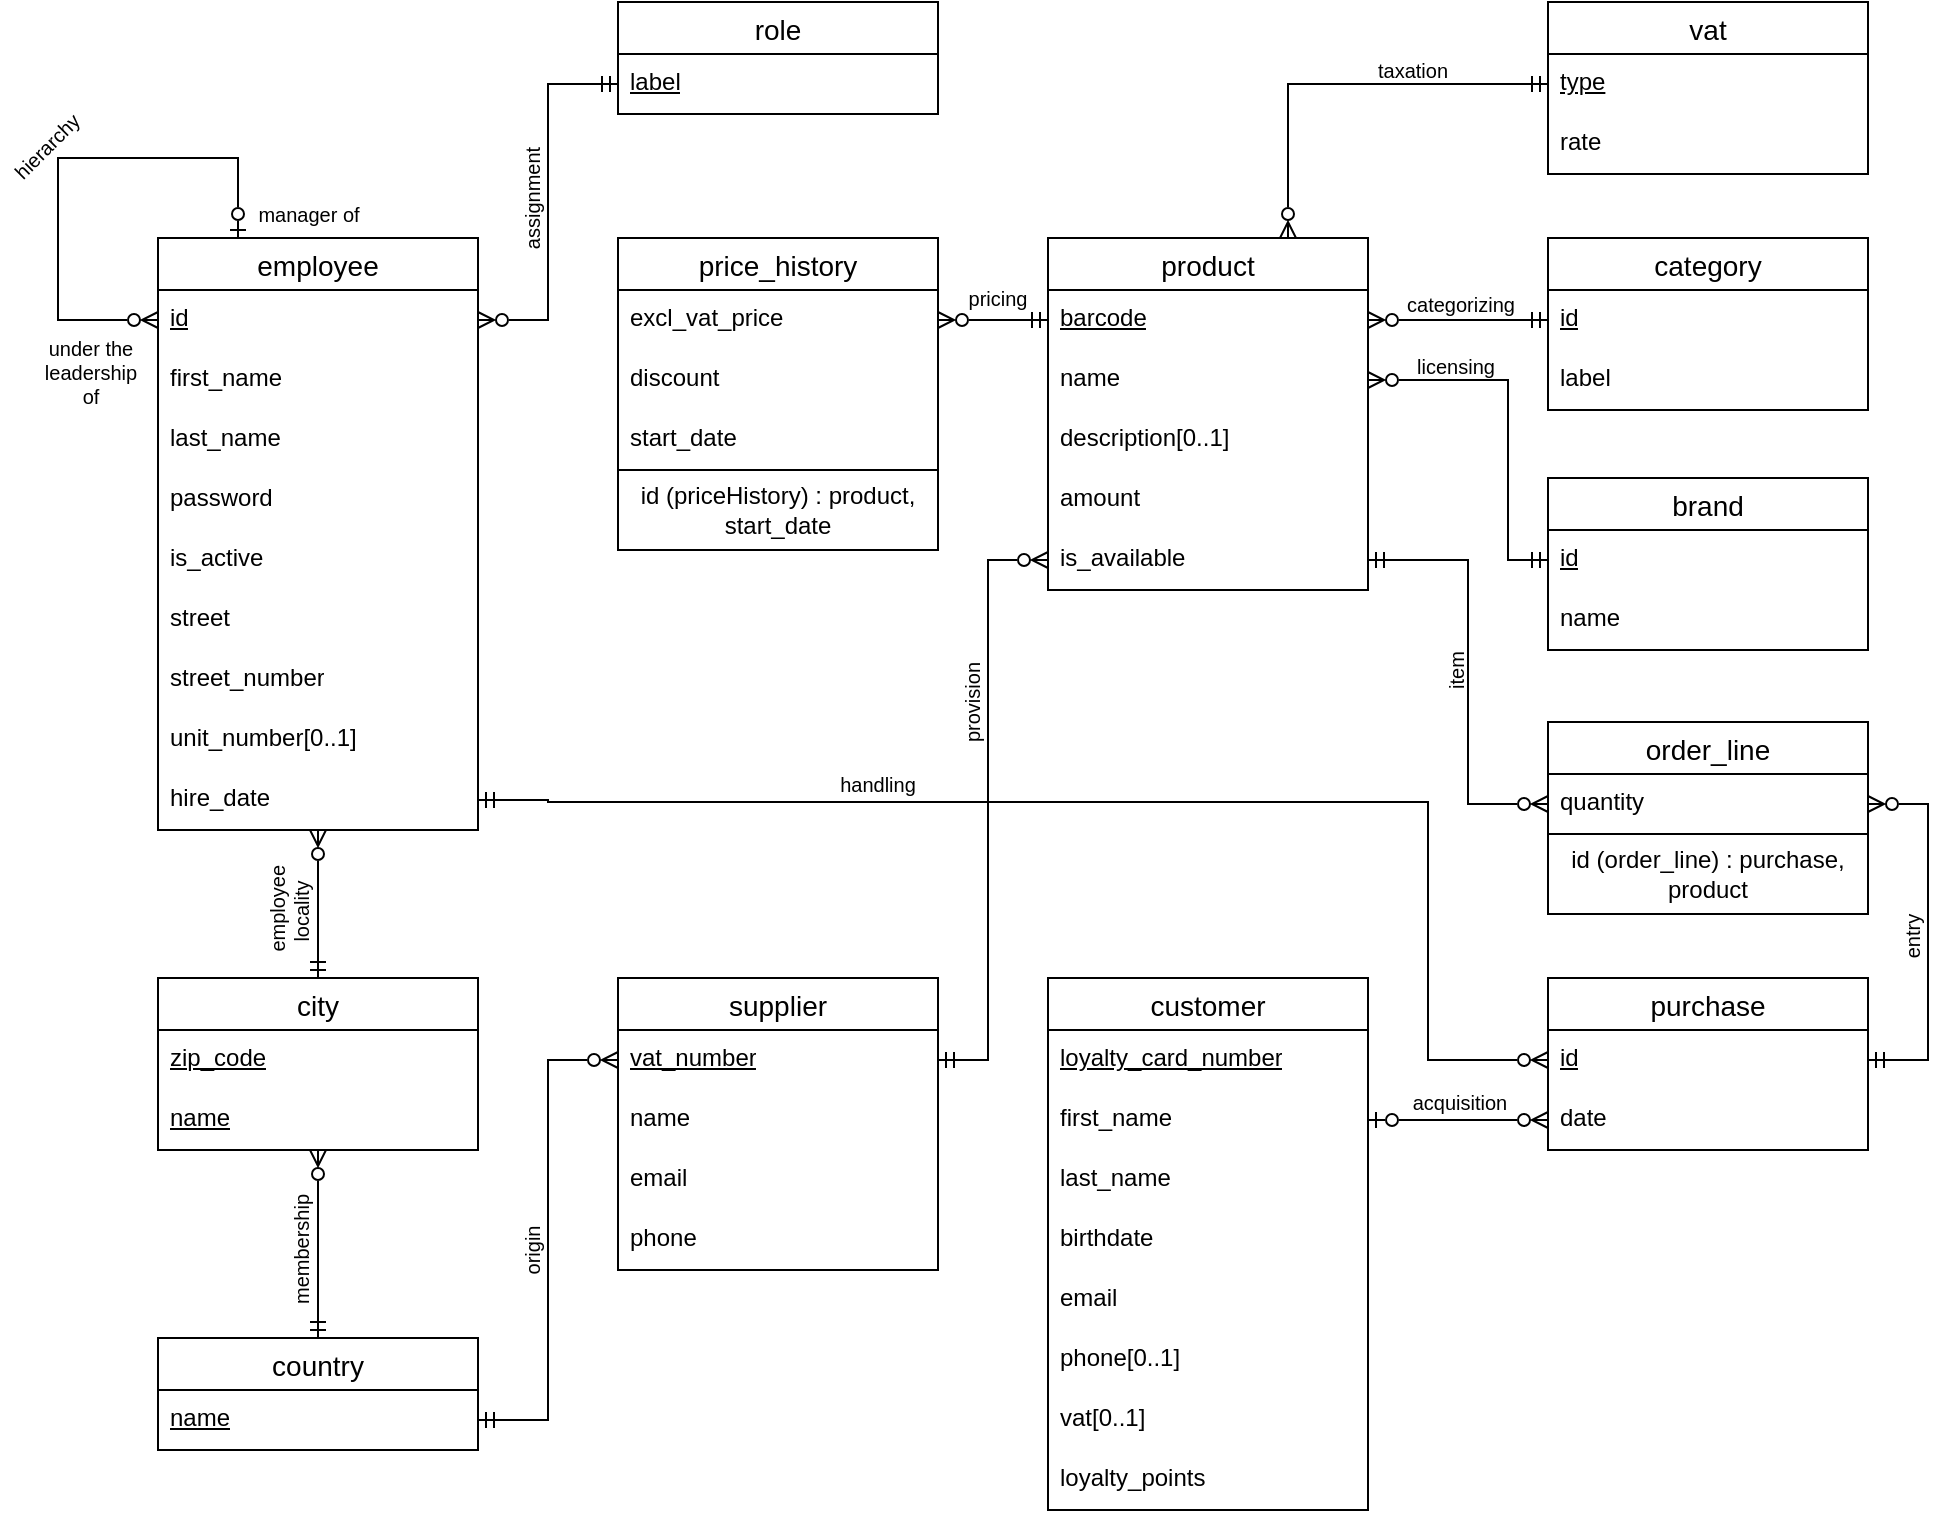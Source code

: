 <mxfile version="26.1.1">
  <diagram name="Page-1" id="KWOimu77VMeg4pdiOKhi">
    <mxGraphModel dx="1935" dy="679" grid="1" gridSize="10" guides="1" tooltips="1" connect="1" arrows="1" fold="1" page="1" pageScale="1" pageWidth="850" pageHeight="1100" math="0" shadow="0">
      <root>
        <mxCell id="0" />
        <mxCell id="1" parent="0" />
        <mxCell id="eKYF488PRIwVj6qgCMkd-55" style="edgeStyle=orthogonalEdgeStyle;rounded=0;orthogonalLoop=1;jettySize=auto;html=1;exitX=1;exitY=0.5;exitDx=0;exitDy=0;entryX=0;entryY=0.5;entryDx=0;entryDy=0;startArrow=ERmandOne;startFill=0;endArrow=ERzeroToMany;endFill=0;" parent="1" source="QZr-z11k4kutJhDiOuYp-26" target="eKYF488PRIwVj6qgCMkd-30" edge="1">
          <mxGeometry relative="1" as="geometry">
            <Array as="points">
              <mxPoint x="-300" y="519" />
              <mxPoint x="-300" y="520" />
              <mxPoint x="140" y="520" />
              <mxPoint x="140" y="649" />
            </Array>
          </mxGeometry>
        </mxCell>
        <mxCell id="mwfjOEjG_0USMS4IyQ6j-1" value="employee" style="swimlane;fontStyle=0;childLayout=stackLayout;horizontal=1;startSize=26;horizontalStack=0;resizeParent=1;resizeParentMax=0;resizeLast=0;collapsible=1;marginBottom=0;align=center;fontSize=14;" parent="1" vertex="1">
          <mxGeometry x="-495" y="238" width="160" height="296" as="geometry" />
        </mxCell>
        <mxCell id="uZW9Lm77zSu4P6S-FU0z-5" style="edgeStyle=orthogonalEdgeStyle;rounded=0;orthogonalLoop=1;jettySize=auto;html=1;exitX=0;exitY=0.5;exitDx=0;exitDy=0;entryX=0.25;entryY=0;entryDx=0;entryDy=0;endArrow=ERzeroToOne;endFill=0;startArrow=ERzeroToMany;startFill=0;" parent="mwfjOEjG_0USMS4IyQ6j-1" source="mwfjOEjG_0USMS4IyQ6j-2" target="mwfjOEjG_0USMS4IyQ6j-1" edge="1">
          <mxGeometry relative="1" as="geometry">
            <Array as="points">
              <mxPoint x="-50" y="41" />
              <mxPoint x="-50" y="-40" />
              <mxPoint x="40" y="-40" />
            </Array>
          </mxGeometry>
        </mxCell>
        <mxCell id="mwfjOEjG_0USMS4IyQ6j-2" value="&lt;u&gt;id&lt;/u&gt;" style="text;strokeColor=none;fillColor=none;spacingLeft=4;spacingRight=4;overflow=hidden;rotatable=0;points=[[0,0.5],[1,0.5]];portConstraint=eastwest;fontSize=12;whiteSpace=wrap;html=1;" parent="mwfjOEjG_0USMS4IyQ6j-1" vertex="1">
          <mxGeometry y="26" width="160" height="30" as="geometry" />
        </mxCell>
        <mxCell id="mwfjOEjG_0USMS4IyQ6j-3" value="first_name" style="text;strokeColor=none;fillColor=none;spacingLeft=4;spacingRight=4;overflow=hidden;rotatable=0;points=[[0,0.5],[1,0.5]];portConstraint=eastwest;fontSize=12;whiteSpace=wrap;html=1;" parent="mwfjOEjG_0USMS4IyQ6j-1" vertex="1">
          <mxGeometry y="56" width="160" height="30" as="geometry" />
        </mxCell>
        <mxCell id="mwfjOEjG_0USMS4IyQ6j-4" value="last_name" style="text;strokeColor=none;fillColor=none;spacingLeft=4;spacingRight=4;overflow=hidden;rotatable=0;points=[[0,0.5],[1,0.5]];portConstraint=eastwest;fontSize=12;whiteSpace=wrap;html=1;" parent="mwfjOEjG_0USMS4IyQ6j-1" vertex="1">
          <mxGeometry y="86" width="160" height="30" as="geometry" />
        </mxCell>
        <mxCell id="mwfjOEjG_0USMS4IyQ6j-5" value="password" style="text;strokeColor=none;fillColor=none;spacingLeft=4;spacingRight=4;overflow=hidden;rotatable=0;points=[[0,0.5],[1,0.5]];portConstraint=eastwest;fontSize=12;whiteSpace=wrap;html=1;" parent="mwfjOEjG_0USMS4IyQ6j-1" vertex="1">
          <mxGeometry y="116" width="160" height="30" as="geometry" />
        </mxCell>
        <mxCell id="6Zg9UEUeM55eOvDkya7G-3" value="is_active" style="text;strokeColor=none;fillColor=none;spacingLeft=4;spacingRight=4;overflow=hidden;rotatable=0;points=[[0,0.5],[1,0.5]];portConstraint=eastwest;fontSize=12;whiteSpace=wrap;html=1;" parent="mwfjOEjG_0USMS4IyQ6j-1" vertex="1">
          <mxGeometry y="146" width="160" height="30" as="geometry" />
        </mxCell>
        <mxCell id="QZr-z11k4kutJhDiOuYp-19" value="street" style="text;strokeColor=none;fillColor=none;spacingLeft=4;spacingRight=4;overflow=hidden;rotatable=0;points=[[0,0.5],[1,0.5]];portConstraint=eastwest;fontSize=12;whiteSpace=wrap;html=1;" parent="mwfjOEjG_0USMS4IyQ6j-1" vertex="1">
          <mxGeometry y="176" width="160" height="30" as="geometry" />
        </mxCell>
        <mxCell id="QZr-z11k4kutJhDiOuYp-20" value="street_number" style="text;strokeColor=none;fillColor=none;spacingLeft=4;spacingRight=4;overflow=hidden;rotatable=0;points=[[0,0.5],[1,0.5]];portConstraint=eastwest;fontSize=12;whiteSpace=wrap;html=1;" parent="mwfjOEjG_0USMS4IyQ6j-1" vertex="1">
          <mxGeometry y="206" width="160" height="30" as="geometry" />
        </mxCell>
        <mxCell id="QZr-z11k4kutJhDiOuYp-21" value="unit_number[0..1]" style="text;strokeColor=none;fillColor=none;spacingLeft=4;spacingRight=4;overflow=hidden;rotatable=0;points=[[0,0.5],[1,0.5]];portConstraint=eastwest;fontSize=12;whiteSpace=wrap;html=1;" parent="mwfjOEjG_0USMS4IyQ6j-1" vertex="1">
          <mxGeometry y="236" width="160" height="30" as="geometry" />
        </mxCell>
        <mxCell id="QZr-z11k4kutJhDiOuYp-26" value="hire_date" style="text;strokeColor=none;fillColor=none;spacingLeft=4;spacingRight=4;overflow=hidden;rotatable=0;points=[[0,0.5],[1,0.5]];portConstraint=eastwest;fontSize=12;whiteSpace=wrap;html=1;" parent="mwfjOEjG_0USMS4IyQ6j-1" vertex="1">
          <mxGeometry y="266" width="160" height="30" as="geometry" />
        </mxCell>
        <mxCell id="mwfjOEjG_0USMS4IyQ6j-6" value="product" style="swimlane;fontStyle=0;childLayout=stackLayout;horizontal=1;startSize=26;horizontalStack=0;resizeParent=1;resizeParentMax=0;resizeLast=0;collapsible=1;marginBottom=0;align=center;fontSize=14;" parent="1" vertex="1">
          <mxGeometry x="-50" y="238" width="160" height="176" as="geometry" />
        </mxCell>
        <mxCell id="mwfjOEjG_0USMS4IyQ6j-7" value="&lt;u&gt;barcode&lt;/u&gt;" style="text;strokeColor=none;fillColor=none;spacingLeft=4;spacingRight=4;overflow=hidden;rotatable=0;points=[[0,0.5],[1,0.5]];portConstraint=eastwest;fontSize=12;whiteSpace=wrap;html=1;" parent="mwfjOEjG_0USMS4IyQ6j-6" vertex="1">
          <mxGeometry y="26" width="160" height="30" as="geometry" />
        </mxCell>
        <mxCell id="mwfjOEjG_0USMS4IyQ6j-8" value="name" style="text;strokeColor=none;fillColor=none;spacingLeft=4;spacingRight=4;overflow=hidden;rotatable=0;points=[[0,0.5],[1,0.5]];portConstraint=eastwest;fontSize=12;whiteSpace=wrap;html=1;" parent="mwfjOEjG_0USMS4IyQ6j-6" vertex="1">
          <mxGeometry y="56" width="160" height="30" as="geometry" />
        </mxCell>
        <mxCell id="6Zg9UEUeM55eOvDkya7G-1" value="description[0..1]" style="text;strokeColor=none;fillColor=none;spacingLeft=4;spacingRight=4;overflow=hidden;rotatable=0;points=[[0,0.5],[1,0.5]];portConstraint=eastwest;fontSize=12;whiteSpace=wrap;html=1;" parent="mwfjOEjG_0USMS4IyQ6j-6" vertex="1">
          <mxGeometry y="86" width="160" height="30" as="geometry" />
        </mxCell>
        <mxCell id="mwfjOEjG_0USMS4IyQ6j-9" value="amount" style="text;strokeColor=none;fillColor=none;spacingLeft=4;spacingRight=4;overflow=hidden;rotatable=0;points=[[0,0.5],[1,0.5]];portConstraint=eastwest;fontSize=12;whiteSpace=wrap;html=1;" parent="mwfjOEjG_0USMS4IyQ6j-6" vertex="1">
          <mxGeometry y="116" width="160" height="30" as="geometry" />
        </mxCell>
        <mxCell id="6Zg9UEUeM55eOvDkya7G-2" value="is_available" style="text;strokeColor=none;fillColor=none;spacingLeft=4;spacingRight=4;overflow=hidden;rotatable=0;points=[[0,0.5],[1,0.5]];portConstraint=eastwest;fontSize=12;whiteSpace=wrap;html=1;" parent="mwfjOEjG_0USMS4IyQ6j-6" vertex="1">
          <mxGeometry y="146" width="160" height="30" as="geometry" />
        </mxCell>
        <mxCell id="mwfjOEjG_0USMS4IyQ6j-19" value="brand" style="swimlane;fontStyle=0;childLayout=stackLayout;horizontal=1;startSize=26;horizontalStack=0;resizeParent=1;resizeParentMax=0;resizeLast=0;collapsible=1;marginBottom=0;align=center;fontSize=14;" parent="1" vertex="1">
          <mxGeometry x="200" y="358" width="160" height="86" as="geometry" />
        </mxCell>
        <mxCell id="mwfjOEjG_0USMS4IyQ6j-20" value="&lt;u&gt;id&lt;/u&gt;" style="text;strokeColor=none;fillColor=none;spacingLeft=4;spacingRight=4;overflow=hidden;rotatable=0;points=[[0,0.5],[1,0.5]];portConstraint=eastwest;fontSize=12;whiteSpace=wrap;html=1;" parent="mwfjOEjG_0USMS4IyQ6j-19" vertex="1">
          <mxGeometry y="26" width="160" height="30" as="geometry" />
        </mxCell>
        <mxCell id="QZr-z11k4kutJhDiOuYp-6" value="name" style="text;strokeColor=none;fillColor=none;spacingLeft=4;spacingRight=4;overflow=hidden;rotatable=0;points=[[0,0.5],[1,0.5]];portConstraint=eastwest;fontSize=12;whiteSpace=wrap;html=1;" parent="mwfjOEjG_0USMS4IyQ6j-19" vertex="1">
          <mxGeometry y="56" width="160" height="30" as="geometry" />
        </mxCell>
        <mxCell id="QZr-z11k4kutJhDiOuYp-2" value="supplier" style="swimlane;fontStyle=0;childLayout=stackLayout;horizontal=1;startSize=26;horizontalStack=0;resizeParent=1;resizeParentMax=0;resizeLast=0;collapsible=1;marginBottom=0;align=center;fontSize=14;" parent="1" vertex="1">
          <mxGeometry x="-265" y="608" width="160" height="146" as="geometry" />
        </mxCell>
        <mxCell id="QZr-z11k4kutJhDiOuYp-3" value="&lt;u&gt;vat_number&lt;/u&gt;" style="text;strokeColor=none;fillColor=none;spacingLeft=4;spacingRight=4;overflow=hidden;rotatable=0;points=[[0,0.5],[1,0.5]];portConstraint=eastwest;fontSize=12;whiteSpace=wrap;html=1;" parent="QZr-z11k4kutJhDiOuYp-2" vertex="1">
          <mxGeometry y="26" width="160" height="30" as="geometry" />
        </mxCell>
        <mxCell id="QZr-z11k4kutJhDiOuYp-7" value="name" style="text;strokeColor=none;fillColor=none;spacingLeft=4;spacingRight=4;overflow=hidden;rotatable=0;points=[[0,0.5],[1,0.5]];portConstraint=eastwest;fontSize=12;whiteSpace=wrap;html=1;" parent="QZr-z11k4kutJhDiOuYp-2" vertex="1">
          <mxGeometry y="56" width="160" height="30" as="geometry" />
        </mxCell>
        <mxCell id="QZr-z11k4kutJhDiOuYp-14" value="email" style="text;strokeColor=none;fillColor=none;spacingLeft=4;spacingRight=4;overflow=hidden;rotatable=0;points=[[0,0.5],[1,0.5]];portConstraint=eastwest;fontSize=12;whiteSpace=wrap;html=1;" parent="QZr-z11k4kutJhDiOuYp-2" vertex="1">
          <mxGeometry y="86" width="160" height="30" as="geometry" />
        </mxCell>
        <mxCell id="QZr-z11k4kutJhDiOuYp-27" value="phone" style="text;strokeColor=none;fillColor=none;spacingLeft=4;spacingRight=4;overflow=hidden;rotatable=0;points=[[0,0.5],[1,0.5]];portConstraint=eastwest;fontSize=12;whiteSpace=wrap;html=1;" parent="QZr-z11k4kutJhDiOuYp-2" vertex="1">
          <mxGeometry y="116" width="160" height="30" as="geometry" />
        </mxCell>
        <mxCell id="eKYF488PRIwVj6qgCMkd-42" style="edgeStyle=orthogonalEdgeStyle;rounded=0;orthogonalLoop=1;jettySize=auto;html=1;exitX=0.5;exitY=0;exitDx=0;exitDy=0;endArrow=ERzeroToMany;endFill=0;startArrow=ERmandOne;startFill=0;" parent="1" source="QZr-z11k4kutJhDiOuYp-15" target="mwfjOEjG_0USMS4IyQ6j-1" edge="1">
          <mxGeometry relative="1" as="geometry" />
        </mxCell>
        <mxCell id="QZr-z11k4kutJhDiOuYp-15" value="city" style="swimlane;fontStyle=0;childLayout=stackLayout;horizontal=1;startSize=26;horizontalStack=0;resizeParent=1;resizeParentMax=0;resizeLast=0;collapsible=1;marginBottom=0;align=center;fontSize=14;" parent="1" vertex="1">
          <mxGeometry x="-495" y="608" width="160" height="86" as="geometry" />
        </mxCell>
        <mxCell id="QZr-z11k4kutJhDiOuYp-16" value="&lt;u&gt;zip_code&lt;/u&gt;" style="text;strokeColor=none;fillColor=none;spacingLeft=4;spacingRight=4;overflow=hidden;rotatable=0;points=[[0,0.5],[1,0.5]];portConstraint=eastwest;fontSize=12;whiteSpace=wrap;html=1;" parent="QZr-z11k4kutJhDiOuYp-15" vertex="1">
          <mxGeometry y="26" width="160" height="30" as="geometry" />
        </mxCell>
        <mxCell id="QZr-z11k4kutJhDiOuYp-17" value="&lt;u&gt;name&lt;/u&gt;" style="text;strokeColor=none;fillColor=none;spacingLeft=4;spacingRight=4;overflow=hidden;rotatable=0;points=[[0,0.5],[1,0.5]];portConstraint=eastwest;fontSize=12;whiteSpace=wrap;html=1;" parent="QZr-z11k4kutJhDiOuYp-15" vertex="1">
          <mxGeometry y="56" width="160" height="30" as="geometry" />
        </mxCell>
        <mxCell id="eKYF488PRIwVj6qgCMkd-43" style="edgeStyle=orthogonalEdgeStyle;rounded=0;orthogonalLoop=1;jettySize=auto;html=1;exitX=0.5;exitY=0;exitDx=0;exitDy=0;endArrow=ERzeroToMany;endFill=0;startArrow=ERmandOne;startFill=0;" parent="1" source="QZr-z11k4kutJhDiOuYp-22" target="QZr-z11k4kutJhDiOuYp-15" edge="1">
          <mxGeometry relative="1" as="geometry" />
        </mxCell>
        <mxCell id="QZr-z11k4kutJhDiOuYp-22" value="country" style="swimlane;fontStyle=0;childLayout=stackLayout;horizontal=1;startSize=26;horizontalStack=0;resizeParent=1;resizeParentMax=0;resizeLast=0;collapsible=1;marginBottom=0;align=center;fontSize=14;" parent="1" vertex="1">
          <mxGeometry x="-495" y="788" width="160" height="56" as="geometry" />
        </mxCell>
        <mxCell id="QZr-z11k4kutJhDiOuYp-23" value="&lt;u&gt;name&lt;/u&gt;" style="text;strokeColor=none;fillColor=none;spacingLeft=4;spacingRight=4;overflow=hidden;rotatable=0;points=[[0,0.5],[1,0.5]];portConstraint=eastwest;fontSize=12;whiteSpace=wrap;html=1;" parent="QZr-z11k4kutJhDiOuYp-22" vertex="1">
          <mxGeometry y="26" width="160" height="30" as="geometry" />
        </mxCell>
        <mxCell id="eKYF488PRIwVj6qgCMkd-2" value="price_history" style="swimlane;fontStyle=0;childLayout=stackLayout;horizontal=1;startSize=26;horizontalStack=0;resizeParent=1;resizeParentMax=0;resizeLast=0;collapsible=1;marginBottom=0;align=center;fontSize=14;" parent="1" vertex="1">
          <mxGeometry x="-265" y="238" width="160" height="156" as="geometry" />
        </mxCell>
        <mxCell id="eKYF488PRIwVj6qgCMkd-4" value="excl_vat_price" style="text;strokeColor=none;fillColor=none;spacingLeft=4;spacingRight=4;overflow=hidden;rotatable=0;points=[[0,0.5],[1,0.5]];portConstraint=eastwest;fontSize=12;whiteSpace=wrap;html=1;" parent="eKYF488PRIwVj6qgCMkd-2" vertex="1">
          <mxGeometry y="26" width="160" height="30" as="geometry" />
        </mxCell>
        <mxCell id="eKYF488PRIwVj6qgCMkd-18" value="discount" style="text;strokeColor=none;fillColor=none;spacingLeft=4;spacingRight=4;overflow=hidden;rotatable=0;points=[[0,0.5],[1,0.5]];portConstraint=eastwest;fontSize=12;whiteSpace=wrap;html=1;" parent="eKYF488PRIwVj6qgCMkd-2" vertex="1">
          <mxGeometry y="56" width="160" height="30" as="geometry" />
        </mxCell>
        <mxCell id="eKYF488PRIwVj6qgCMkd-11" value="start_date" style="text;strokeColor=none;fillColor=none;spacingLeft=4;spacingRight=4;overflow=hidden;rotatable=0;points=[[0,0.5],[1,0.5]];portConstraint=eastwest;fontSize=12;whiteSpace=wrap;html=1;" parent="eKYF488PRIwVj6qgCMkd-2" vertex="1">
          <mxGeometry y="86" width="160" height="30" as="geometry" />
        </mxCell>
        <mxCell id="eKYF488PRIwVj6qgCMkd-10" value="id (priceHistory) : product, start_date" style="whiteSpace=wrap;html=1;align=center;" parent="eKYF488PRIwVj6qgCMkd-2" vertex="1">
          <mxGeometry y="116" width="160" height="40" as="geometry" />
        </mxCell>
        <mxCell id="eKYF488PRIwVj6qgCMkd-20" value="customer" style="swimlane;fontStyle=0;childLayout=stackLayout;horizontal=1;startSize=26;horizontalStack=0;resizeParent=1;resizeParentMax=0;resizeLast=0;collapsible=1;marginBottom=0;align=center;fontSize=14;" parent="1" vertex="1">
          <mxGeometry x="-50" y="608" width="160" height="266" as="geometry" />
        </mxCell>
        <mxCell id="eKYF488PRIwVj6qgCMkd-21" value="&lt;u&gt;loyalty_card_number&lt;/u&gt;" style="text;strokeColor=none;fillColor=none;spacingLeft=4;spacingRight=4;overflow=hidden;rotatable=0;points=[[0,0.5],[1,0.5]];portConstraint=eastwest;fontSize=12;whiteSpace=wrap;html=1;" parent="eKYF488PRIwVj6qgCMkd-20" vertex="1">
          <mxGeometry y="26" width="160" height="30" as="geometry" />
        </mxCell>
        <mxCell id="eKYF488PRIwVj6qgCMkd-22" value="first_name" style="text;strokeColor=none;fillColor=none;spacingLeft=4;spacingRight=4;overflow=hidden;rotatable=0;points=[[0,0.5],[1,0.5]];portConstraint=eastwest;fontSize=12;whiteSpace=wrap;html=1;" parent="eKYF488PRIwVj6qgCMkd-20" vertex="1">
          <mxGeometry y="56" width="160" height="30" as="geometry" />
        </mxCell>
        <mxCell id="eKYF488PRIwVj6qgCMkd-26" value="last_name" style="text;strokeColor=none;fillColor=none;spacingLeft=4;spacingRight=4;overflow=hidden;rotatable=0;points=[[0,0.5],[1,0.5]];portConstraint=eastwest;fontSize=12;whiteSpace=wrap;html=1;" parent="eKYF488PRIwVj6qgCMkd-20" vertex="1">
          <mxGeometry y="86" width="160" height="30" as="geometry" />
        </mxCell>
        <mxCell id="uZW9Lm77zSu4P6S-FU0z-4" value="birthdate" style="text;strokeColor=none;fillColor=none;spacingLeft=4;spacingRight=4;overflow=hidden;rotatable=0;points=[[0,0.5],[1,0.5]];portConstraint=eastwest;fontSize=12;whiteSpace=wrap;html=1;" parent="eKYF488PRIwVj6qgCMkd-20" vertex="1">
          <mxGeometry y="116" width="160" height="30" as="geometry" />
        </mxCell>
        <mxCell id="eKYF488PRIwVj6qgCMkd-24" value="email" style="text;strokeColor=none;fillColor=none;spacingLeft=4;spacingRight=4;overflow=hidden;rotatable=0;points=[[0,0.5],[1,0.5]];portConstraint=eastwest;fontSize=12;whiteSpace=wrap;html=1;" parent="eKYF488PRIwVj6qgCMkd-20" vertex="1">
          <mxGeometry y="146" width="160" height="30" as="geometry" />
        </mxCell>
        <mxCell id="eKYF488PRIwVj6qgCMkd-25" value="phone[0..1]" style="text;strokeColor=none;fillColor=none;spacingLeft=4;spacingRight=4;overflow=hidden;rotatable=0;points=[[0,0.5],[1,0.5]];portConstraint=eastwest;fontSize=12;whiteSpace=wrap;html=1;" parent="eKYF488PRIwVj6qgCMkd-20" vertex="1">
          <mxGeometry y="176" width="160" height="30" as="geometry" />
        </mxCell>
        <mxCell id="tw1KYrDA210qDlexJ4hb-3" value="vat[0..1]" style="text;strokeColor=none;fillColor=none;spacingLeft=4;spacingRight=4;overflow=hidden;rotatable=0;points=[[0,0.5],[1,0.5]];portConstraint=eastwest;fontSize=12;whiteSpace=wrap;html=1;" parent="eKYF488PRIwVj6qgCMkd-20" vertex="1">
          <mxGeometry y="206" width="160" height="30" as="geometry" />
        </mxCell>
        <mxCell id="eKYF488PRIwVj6qgCMkd-27" value="loyalty_points" style="text;strokeColor=none;fillColor=none;spacingLeft=4;spacingRight=4;overflow=hidden;rotatable=0;points=[[0,0.5],[1,0.5]];portConstraint=eastwest;fontSize=12;whiteSpace=wrap;html=1;" parent="eKYF488PRIwVj6qgCMkd-20" vertex="1">
          <mxGeometry y="236" width="160" height="30" as="geometry" />
        </mxCell>
        <mxCell id="eKYF488PRIwVj6qgCMkd-29" value="purchase" style="swimlane;fontStyle=0;childLayout=stackLayout;horizontal=1;startSize=26;horizontalStack=0;resizeParent=1;resizeParentMax=0;resizeLast=0;collapsible=1;marginBottom=0;align=center;fontSize=14;" parent="1" vertex="1">
          <mxGeometry x="200" y="608" width="160" height="86" as="geometry" />
        </mxCell>
        <mxCell id="eKYF488PRIwVj6qgCMkd-30" value="&lt;u&gt;id&lt;/u&gt;" style="text;strokeColor=none;fillColor=none;spacingLeft=4;spacingRight=4;overflow=hidden;rotatable=0;points=[[0,0.5],[1,0.5]];portConstraint=eastwest;fontSize=12;whiteSpace=wrap;html=1;" parent="eKYF488PRIwVj6qgCMkd-29" vertex="1">
          <mxGeometry y="26" width="160" height="30" as="geometry" />
        </mxCell>
        <mxCell id="eKYF488PRIwVj6qgCMkd-31" value="date" style="text;strokeColor=none;fillColor=none;spacingLeft=4;spacingRight=4;overflow=hidden;rotatable=0;points=[[0,0.5],[1,0.5]];portConstraint=eastwest;fontSize=12;whiteSpace=wrap;html=1;" parent="eKYF488PRIwVj6qgCMkd-29" vertex="1">
          <mxGeometry y="56" width="160" height="30" as="geometry" />
        </mxCell>
        <mxCell id="eKYF488PRIwVj6qgCMkd-33" value="order_line" style="swimlane;fontStyle=0;childLayout=stackLayout;horizontal=1;startSize=26;horizontalStack=0;resizeParent=1;resizeParentMax=0;resizeLast=0;collapsible=1;marginBottom=0;align=center;fontSize=14;" parent="1" vertex="1">
          <mxGeometry x="200" y="480" width="160" height="96" as="geometry" />
        </mxCell>
        <mxCell id="eKYF488PRIwVj6qgCMkd-34" value="quantity" style="text;strokeColor=none;fillColor=none;spacingLeft=4;spacingRight=4;overflow=hidden;rotatable=0;points=[[0,0.5],[1,0.5]];portConstraint=eastwest;fontSize=12;whiteSpace=wrap;html=1;" parent="eKYF488PRIwVj6qgCMkd-33" vertex="1">
          <mxGeometry y="26" width="160" height="30" as="geometry" />
        </mxCell>
        <mxCell id="eKYF488PRIwVj6qgCMkd-40" value="id (order_line) : purchase, product" style="whiteSpace=wrap;html=1;align=center;" parent="eKYF488PRIwVj6qgCMkd-33" vertex="1">
          <mxGeometry y="56" width="160" height="40" as="geometry" />
        </mxCell>
        <mxCell id="eKYF488PRIwVj6qgCMkd-44" style="edgeStyle=orthogonalEdgeStyle;rounded=0;orthogonalLoop=1;jettySize=auto;html=1;exitX=0;exitY=0.5;exitDx=0;exitDy=0;entryX=1;entryY=0.5;entryDx=0;entryDy=0;endArrow=ERmandOne;endFill=0;startArrow=ERzeroToMany;startFill=0;" parent="1" source="QZr-z11k4kutJhDiOuYp-3" target="QZr-z11k4kutJhDiOuYp-23" edge="1">
          <mxGeometry relative="1" as="geometry" />
        </mxCell>
        <mxCell id="eKYF488PRIwVj6qgCMkd-45" style="edgeStyle=orthogonalEdgeStyle;rounded=0;orthogonalLoop=1;jettySize=auto;html=1;exitX=1;exitY=0.5;exitDx=0;exitDy=0;endArrow=ERzeroToMany;endFill=0;startArrow=ERmandOne;startFill=0;entryX=0;entryY=0.5;entryDx=0;entryDy=0;" parent="1" source="QZr-z11k4kutJhDiOuYp-3" target="6Zg9UEUeM55eOvDkya7G-2" edge="1">
          <mxGeometry relative="1" as="geometry">
            <Array as="points">
              <mxPoint x="-80" y="649" />
              <mxPoint x="-80" y="399" />
            </Array>
            <mxPoint x="-50" y="430" as="targetPoint" />
          </mxGeometry>
        </mxCell>
        <mxCell id="eKYF488PRIwVj6qgCMkd-49" style="edgeStyle=orthogonalEdgeStyle;rounded=0;orthogonalLoop=1;jettySize=auto;html=1;exitX=0;exitY=0.5;exitDx=0;exitDy=0;entryX=1;entryY=0.5;entryDx=0;entryDy=0;endArrow=ERzeroToMany;endFill=0;startArrow=ERmandOne;startFill=0;" parent="1" source="mwfjOEjG_0USMS4IyQ6j-7" target="eKYF488PRIwVj6qgCMkd-4" edge="1">
          <mxGeometry relative="1" as="geometry" />
        </mxCell>
        <mxCell id="eKYF488PRIwVj6qgCMkd-50" style="edgeStyle=orthogonalEdgeStyle;rounded=0;orthogonalLoop=1;jettySize=auto;html=1;exitX=1;exitY=0.5;exitDx=0;exitDy=0;entryX=0;entryY=0.5;entryDx=0;entryDy=0;endArrow=ERmandOne;endFill=0;startArrow=ERzeroToMany;startFill=0;" parent="1" source="mwfjOEjG_0USMS4IyQ6j-8" target="mwfjOEjG_0USMS4IyQ6j-20" edge="1">
          <mxGeometry relative="1" as="geometry">
            <Array as="points">
              <mxPoint x="180" y="309" />
              <mxPoint x="180" y="399" />
            </Array>
          </mxGeometry>
        </mxCell>
        <mxCell id="eKYF488PRIwVj6qgCMkd-51" style="edgeStyle=orthogonalEdgeStyle;rounded=0;orthogonalLoop=1;jettySize=auto;html=1;exitX=1;exitY=0.5;exitDx=0;exitDy=0;entryX=0;entryY=0.5;entryDx=0;entryDy=0;endArrow=ERzeroToMany;endFill=0;startArrow=ERmandOne;startFill=0;" parent="1" source="6Zg9UEUeM55eOvDkya7G-2" target="eKYF488PRIwVj6qgCMkd-34" edge="1">
          <mxGeometry relative="1" as="geometry">
            <Array as="points">
              <mxPoint x="160" y="399" />
              <mxPoint x="160" y="521" />
            </Array>
            <mxPoint x="110" y="369" as="sourcePoint" />
          </mxGeometry>
        </mxCell>
        <mxCell id="eKYF488PRIwVj6qgCMkd-53" style="edgeStyle=orthogonalEdgeStyle;rounded=0;orthogonalLoop=1;jettySize=auto;html=1;exitX=1;exitY=0.5;exitDx=0;exitDy=0;entryX=1;entryY=0.5;entryDx=0;entryDy=0;endArrow=ERmandOne;endFill=0;startArrow=ERzeroToMany;startFill=0;" parent="1" source="eKYF488PRIwVj6qgCMkd-34" target="eKYF488PRIwVj6qgCMkd-30" edge="1">
          <mxGeometry relative="1" as="geometry">
            <Array as="points">
              <mxPoint x="390" y="521" />
              <mxPoint x="390" y="649" />
            </Array>
          </mxGeometry>
        </mxCell>
        <mxCell id="eKYF488PRIwVj6qgCMkd-54" style="edgeStyle=orthogonalEdgeStyle;rounded=0;orthogonalLoop=1;jettySize=auto;html=1;exitX=0;exitY=0.5;exitDx=0;exitDy=0;endArrow=ERzeroToOne;endFill=0;startArrow=ERzeroToMany;startFill=0;" parent="1" source="eKYF488PRIwVj6qgCMkd-31" edge="1">
          <mxGeometry relative="1" as="geometry">
            <mxPoint x="110" y="679" as="targetPoint" />
            <Array as="points">
              <mxPoint x="130" y="679" />
              <mxPoint x="130" y="679" />
            </Array>
          </mxGeometry>
        </mxCell>
        <mxCell id="uZW9Lm77zSu4P6S-FU0z-6" value="manager of" style="text;html=1;align=center;verticalAlign=middle;whiteSpace=wrap;rounded=0;fontSize=10;" parent="1" vertex="1">
          <mxGeometry x="-449.5" y="219" width="59" height="14" as="geometry" />
        </mxCell>
        <mxCell id="uZW9Lm77zSu4P6S-FU0z-7" value="&lt;div&gt;under the leadership of&lt;/div&gt;" style="text;html=1;align=center;verticalAlign=middle;whiteSpace=wrap;rounded=0;fontSize=10;" parent="1" vertex="1">
          <mxGeometry x="-555" y="285" width="53" height="39" as="geometry" />
        </mxCell>
        <mxCell id="uZW9Lm77zSu4P6S-FU0z-9" value="category" style="swimlane;fontStyle=0;childLayout=stackLayout;horizontal=1;startSize=26;horizontalStack=0;resizeParent=1;resizeParentMax=0;resizeLast=0;collapsible=1;marginBottom=0;align=center;fontSize=14;" parent="1" vertex="1">
          <mxGeometry x="200" y="238" width="160" height="86" as="geometry" />
        </mxCell>
        <mxCell id="uZW9Lm77zSu4P6S-FU0z-10" value="&lt;u&gt;id&lt;/u&gt;" style="text;strokeColor=none;fillColor=none;spacingLeft=4;spacingRight=4;overflow=hidden;rotatable=0;points=[[0,0.5],[1,0.5]];portConstraint=eastwest;fontSize=12;whiteSpace=wrap;html=1;" parent="uZW9Lm77zSu4P6S-FU0z-9" vertex="1">
          <mxGeometry y="26" width="160" height="30" as="geometry" />
        </mxCell>
        <mxCell id="uZW9Lm77zSu4P6S-FU0z-11" value="label" style="text;strokeColor=none;fillColor=none;spacingLeft=4;spacingRight=4;overflow=hidden;rotatable=0;points=[[0,0.5],[1,0.5]];portConstraint=eastwest;fontSize=12;whiteSpace=wrap;html=1;" parent="uZW9Lm77zSu4P6S-FU0z-9" vertex="1">
          <mxGeometry y="56" width="160" height="30" as="geometry" />
        </mxCell>
        <mxCell id="uZW9Lm77zSu4P6S-FU0z-15" style="edgeStyle=orthogonalEdgeStyle;rounded=0;orthogonalLoop=1;jettySize=auto;html=1;exitX=1;exitY=0.5;exitDx=0;exitDy=0;entryX=0;entryY=0.5;entryDx=0;entryDy=0;startArrow=ERzeroToMany;startFill=0;endArrow=ERmandOne;endFill=0;" parent="1" source="mwfjOEjG_0USMS4IyQ6j-7" target="uZW9Lm77zSu4P6S-FU0z-10" edge="1">
          <mxGeometry relative="1" as="geometry" />
        </mxCell>
        <mxCell id="8rzKLhAX-LIte7XOlbUK-1" value="vat" style="swimlane;fontStyle=0;childLayout=stackLayout;horizontal=1;startSize=26;horizontalStack=0;resizeParent=1;resizeParentMax=0;resizeLast=0;collapsible=1;marginBottom=0;align=center;fontSize=14;" parent="1" vertex="1">
          <mxGeometry x="200" y="120" width="160" height="86" as="geometry" />
        </mxCell>
        <mxCell id="8rzKLhAX-LIte7XOlbUK-2" value="&lt;u&gt;type&lt;/u&gt;" style="text;strokeColor=none;fillColor=none;spacingLeft=4;spacingRight=4;overflow=hidden;rotatable=0;points=[[0,0.5],[1,0.5]];portConstraint=eastwest;fontSize=12;whiteSpace=wrap;html=1;" parent="8rzKLhAX-LIte7XOlbUK-1" vertex="1">
          <mxGeometry y="26" width="160" height="30" as="geometry" />
        </mxCell>
        <mxCell id="8rzKLhAX-LIte7XOlbUK-3" value="rate" style="text;strokeColor=none;fillColor=none;spacingLeft=4;spacingRight=4;overflow=hidden;rotatable=0;points=[[0,0.5],[1,0.5]];portConstraint=eastwest;fontSize=12;whiteSpace=wrap;html=1;" parent="8rzKLhAX-LIte7XOlbUK-1" vertex="1">
          <mxGeometry y="56" width="160" height="30" as="geometry" />
        </mxCell>
        <mxCell id="8rzKLhAX-LIte7XOlbUK-4" style="edgeStyle=orthogonalEdgeStyle;rounded=0;orthogonalLoop=1;jettySize=auto;html=1;exitX=0;exitY=0.5;exitDx=0;exitDy=0;entryX=0.75;entryY=0;entryDx=0;entryDy=0;endArrow=ERzeroToMany;endFill=0;startArrow=ERmandOne;startFill=0;" parent="1" source="8rzKLhAX-LIte7XOlbUK-2" target="mwfjOEjG_0USMS4IyQ6j-6" edge="1">
          <mxGeometry relative="1" as="geometry" />
        </mxCell>
        <mxCell id="8rzKLhAX-LIte7XOlbUK-5" value="role" style="swimlane;fontStyle=0;childLayout=stackLayout;horizontal=1;startSize=26;horizontalStack=0;resizeParent=1;resizeParentMax=0;resizeLast=0;collapsible=1;marginBottom=0;align=center;fontSize=14;" parent="1" vertex="1">
          <mxGeometry x="-265" y="120" width="160" height="56" as="geometry" />
        </mxCell>
        <mxCell id="8rzKLhAX-LIte7XOlbUK-6" value="&lt;u&gt;label&lt;/u&gt;" style="text;strokeColor=none;fillColor=none;spacingLeft=4;spacingRight=4;overflow=hidden;rotatable=0;points=[[0,0.5],[1,0.5]];portConstraint=eastwest;fontSize=12;whiteSpace=wrap;html=1;" parent="8rzKLhAX-LIte7XOlbUK-5" vertex="1">
          <mxGeometry y="26" width="160" height="30" as="geometry" />
        </mxCell>
        <mxCell id="8rzKLhAX-LIte7XOlbUK-8" style="edgeStyle=orthogonalEdgeStyle;rounded=0;orthogonalLoop=1;jettySize=auto;html=1;exitX=1;exitY=0.5;exitDx=0;exitDy=0;entryX=0;entryY=0.5;entryDx=0;entryDy=0;endArrow=ERmandOne;endFill=0;startArrow=ERzeroToMany;startFill=0;" parent="1" source="mwfjOEjG_0USMS4IyQ6j-2" target="8rzKLhAX-LIte7XOlbUK-6" edge="1">
          <mxGeometry relative="1" as="geometry" />
        </mxCell>
        <mxCell id="1IsJgizNgWLgFBV14eZC-1" value="&amp;nbsp;employee locality" style="text;html=1;align=center;verticalAlign=middle;whiteSpace=wrap;rounded=0;rotation=-90;fontSize=10;" parent="1" vertex="1">
          <mxGeometry x="-459.5" y="560" width="60" height="30" as="geometry" />
        </mxCell>
        <mxCell id="1IsJgizNgWLgFBV14eZC-5" value="membership" style="text;html=1;align=center;verticalAlign=middle;whiteSpace=wrap;rounded=0;rotation=-90;fontSize=10;" parent="1" vertex="1">
          <mxGeometry x="-458.5" y="734" width="70" height="20" as="geometry" />
        </mxCell>
        <mxCell id="1IsJgizNgWLgFBV14eZC-6" value="acquisition" style="text;html=1;align=center;verticalAlign=middle;whiteSpace=wrap;rounded=0;rotation=0;fontSize=10;" parent="1" vertex="1">
          <mxGeometry x="126" y="665" width="60" height="10" as="geometry" />
        </mxCell>
        <mxCell id="1IsJgizNgWLgFBV14eZC-7" value="&lt;div&gt;handling&lt;/div&gt;" style="text;html=1;align=center;verticalAlign=middle;whiteSpace=wrap;rounded=0;rotation=0;fontSize=10;" parent="1" vertex="1">
          <mxGeometry x="-165" y="501" width="60" height="20" as="geometry" />
        </mxCell>
        <mxCell id="1IsJgizNgWLgFBV14eZC-8" value="&lt;div&gt;taxation&lt;/div&gt;" style="text;html=1;align=center;verticalAlign=middle;whiteSpace=wrap;rounded=0;rotation=0;fontSize=10;" parent="1" vertex="1">
          <mxGeometry x="111" y="148" width="43" height="11.5" as="geometry" />
        </mxCell>
        <mxCell id="1IsJgizNgWLgFBV14eZC-9" value="&lt;div&gt;licensing&lt;/div&gt;" style="text;html=1;align=center;verticalAlign=middle;whiteSpace=wrap;rounded=0;rotation=0;fontSize=10;" parent="1" vertex="1">
          <mxGeometry x="130" y="295.75" width="48" height="11.5" as="geometry" />
        </mxCell>
        <mxCell id="1IsJgizNgWLgFBV14eZC-10" value="&lt;div&gt;categorizing&lt;/div&gt;" style="text;html=1;align=center;verticalAlign=middle;whiteSpace=wrap;rounded=0;rotation=0;fontSize=10;" parent="1" vertex="1">
          <mxGeometry x="127" y="263" width="59" height="15" as="geometry" />
        </mxCell>
        <mxCell id="1IsJgizNgWLgFBV14eZC-11" value="provision" style="text;html=1;align=center;verticalAlign=middle;whiteSpace=wrap;rounded=0;rotation=-90;fontSize=10;" parent="1" vertex="1">
          <mxGeometry x="-113" y="460" width="50" height="20" as="geometry" />
        </mxCell>
        <mxCell id="1IsJgizNgWLgFBV14eZC-12" value="assignment" style="text;html=1;align=center;verticalAlign=middle;whiteSpace=wrap;rounded=0;rotation=-90;fontSize=10;" parent="1" vertex="1">
          <mxGeometry x="-335" y="208" width="54" height="20" as="geometry" />
        </mxCell>
        <mxCell id="1IsJgizNgWLgFBV14eZC-14" value="&lt;div&gt;pricing&lt;/div&gt;" style="text;html=1;align=center;verticalAlign=middle;whiteSpace=wrap;rounded=0;rotation=0;fontSize=10;" parent="1" vertex="1">
          <mxGeometry x="-92" y="260" width="34" height="15" as="geometry" />
        </mxCell>
        <mxCell id="1IsJgizNgWLgFBV14eZC-15" value="&lt;div&gt;origin&lt;/div&gt;" style="text;html=1;align=center;verticalAlign=middle;whiteSpace=wrap;rounded=0;rotation=-90;fontSize=10;" parent="1" vertex="1">
          <mxGeometry x="-323" y="734" width="30" height="20" as="geometry" />
        </mxCell>
        <mxCell id="1IsJgizNgWLgFBV14eZC-16" value="&lt;div&gt;item&lt;/div&gt;" style="text;html=1;align=center;verticalAlign=middle;whiteSpace=wrap;rounded=0;rotation=-90;fontSize=10;" parent="1" vertex="1">
          <mxGeometry x="139" y="444" width="30" height="20" as="geometry" />
        </mxCell>
        <mxCell id="1IsJgizNgWLgFBV14eZC-17" value="&lt;div&gt;entry&lt;/div&gt;" style="text;html=1;align=center;verticalAlign=middle;whiteSpace=wrap;rounded=0;rotation=-90;fontSize=10;" parent="1" vertex="1">
          <mxGeometry x="367" y="578.5" width="30" height="17" as="geometry" />
        </mxCell>
        <mxCell id="1IsJgizNgWLgFBV14eZC-19" value="&lt;div&gt;hierarchy&lt;/div&gt;" style="text;html=1;align=center;verticalAlign=middle;whiteSpace=wrap;rounded=0;rotation=-45;fontSize=10;" parent="1" vertex="1">
          <mxGeometry x="-575" y="184" width="48" height="15" as="geometry" />
        </mxCell>
      </root>
    </mxGraphModel>
  </diagram>
</mxfile>
